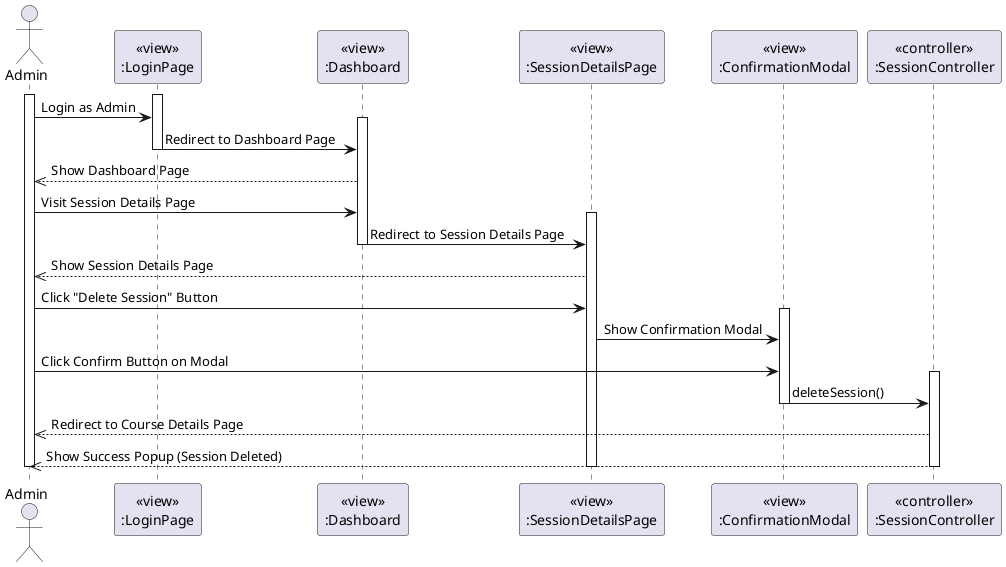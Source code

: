 @startuml DeleteSession
actor Admin
participant LoginPageView [
  <<view>>
  :LoginPage
]

participant DashboardView [
  <<view>>
  :Dashboard
]

participant SessionDetailsView [
  <<view>>
  :SessionDetailsPage
]

participant ConfirmationModalView [
  <<view>>
  :ConfirmationModal
]

participant SessionController [
  <<controller>>
  :SessionController
]

activate Admin
activate LoginPageView
Admin -> LoginPageView: Login as Admin
activate DashboardView
LoginPageView -> DashboardView: Redirect to Dashboard Page
deactivate LoginPageView

DashboardView -->> Admin: Show Dashboard Page

Admin -> DashboardView: Visit Session Details Page
activate SessionDetailsView
DashboardView -> SessionDetailsView: Redirect to Session Details Page
deactivate DashboardView

SessionDetailsView -->> Admin: Show Session Details Page

Admin -> SessionDetailsView: Click "Delete Session" Button
activate ConfirmationModalView
SessionDetailsView -> ConfirmationModalView: Show Confirmation Modal

Admin -> ConfirmationModalView: Click Confirm Button on Modal

activate SessionController
ConfirmationModalView -> SessionController: deleteSession()
deactivate ConfirmationModalView

SessionController -->> Admin: Redirect to Course Details Page
SessionController -->> Admin: Show Success Popup (Session Deleted)

deactivate Admin
deactivate SessionDetailsView
deactivate SessionController
@enduml
